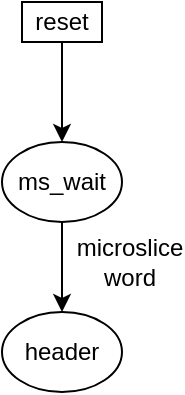 <mxfile version="13.9.9" type="device"><diagram id="26ArOFNeYpao9tU02mDn" name="Страница 1"><mxGraphModel dx="517" dy="403" grid="1" gridSize="10" guides="1" tooltips="1" connect="1" arrows="1" fold="1" page="1" pageScale="1" pageWidth="827" pageHeight="1169" math="0" shadow="0"><root><mxCell id="0"/><mxCell id="1" parent="0"/><mxCell id="55jKyu0gPfQno-Lxh8Qi-5" style="edgeStyle=orthogonalEdgeStyle;rounded=0;orthogonalLoop=1;jettySize=auto;html=1;exitX=0.5;exitY=1;exitDx=0;exitDy=0;entryX=0.5;entryY=0;entryDx=0;entryDy=0;" edge="1" parent="1" source="55jKyu0gPfQno-Lxh8Qi-1" target="55jKyu0gPfQno-Lxh8Qi-4"><mxGeometry relative="1" as="geometry"/></mxCell><mxCell id="55jKyu0gPfQno-Lxh8Qi-1" value="ms_wait" style="ellipse;whiteSpace=wrap;html=1;" vertex="1" parent="1"><mxGeometry x="350" y="460" width="60" height="40" as="geometry"/></mxCell><mxCell id="55jKyu0gPfQno-Lxh8Qi-3" style="edgeStyle=orthogonalEdgeStyle;rounded=0;orthogonalLoop=1;jettySize=auto;html=1;exitX=0.5;exitY=1;exitDx=0;exitDy=0;entryX=0.5;entryY=0;entryDx=0;entryDy=0;" edge="1" parent="1" source="55jKyu0gPfQno-Lxh8Qi-2" target="55jKyu0gPfQno-Lxh8Qi-1"><mxGeometry relative="1" as="geometry"/></mxCell><mxCell id="55jKyu0gPfQno-Lxh8Qi-2" value="reset" style="rounded=0;whiteSpace=wrap;html=1;" vertex="1" parent="1"><mxGeometry x="360" y="390" width="40" height="20" as="geometry"/></mxCell><mxCell id="55jKyu0gPfQno-Lxh8Qi-4" value="header" style="ellipse;whiteSpace=wrap;html=1;" vertex="1" parent="1"><mxGeometry x="350" y="545" width="60" height="40" as="geometry"/></mxCell><mxCell id="55jKyu0gPfQno-Lxh8Qi-6" value="microslice word" style="text;html=1;strokeColor=none;fillColor=none;align=center;verticalAlign=middle;whiteSpace=wrap;rounded=0;" vertex="1" parent="1"><mxGeometry x="389" y="510" width="50" height="20" as="geometry"/></mxCell></root></mxGraphModel></diagram></mxfile>
